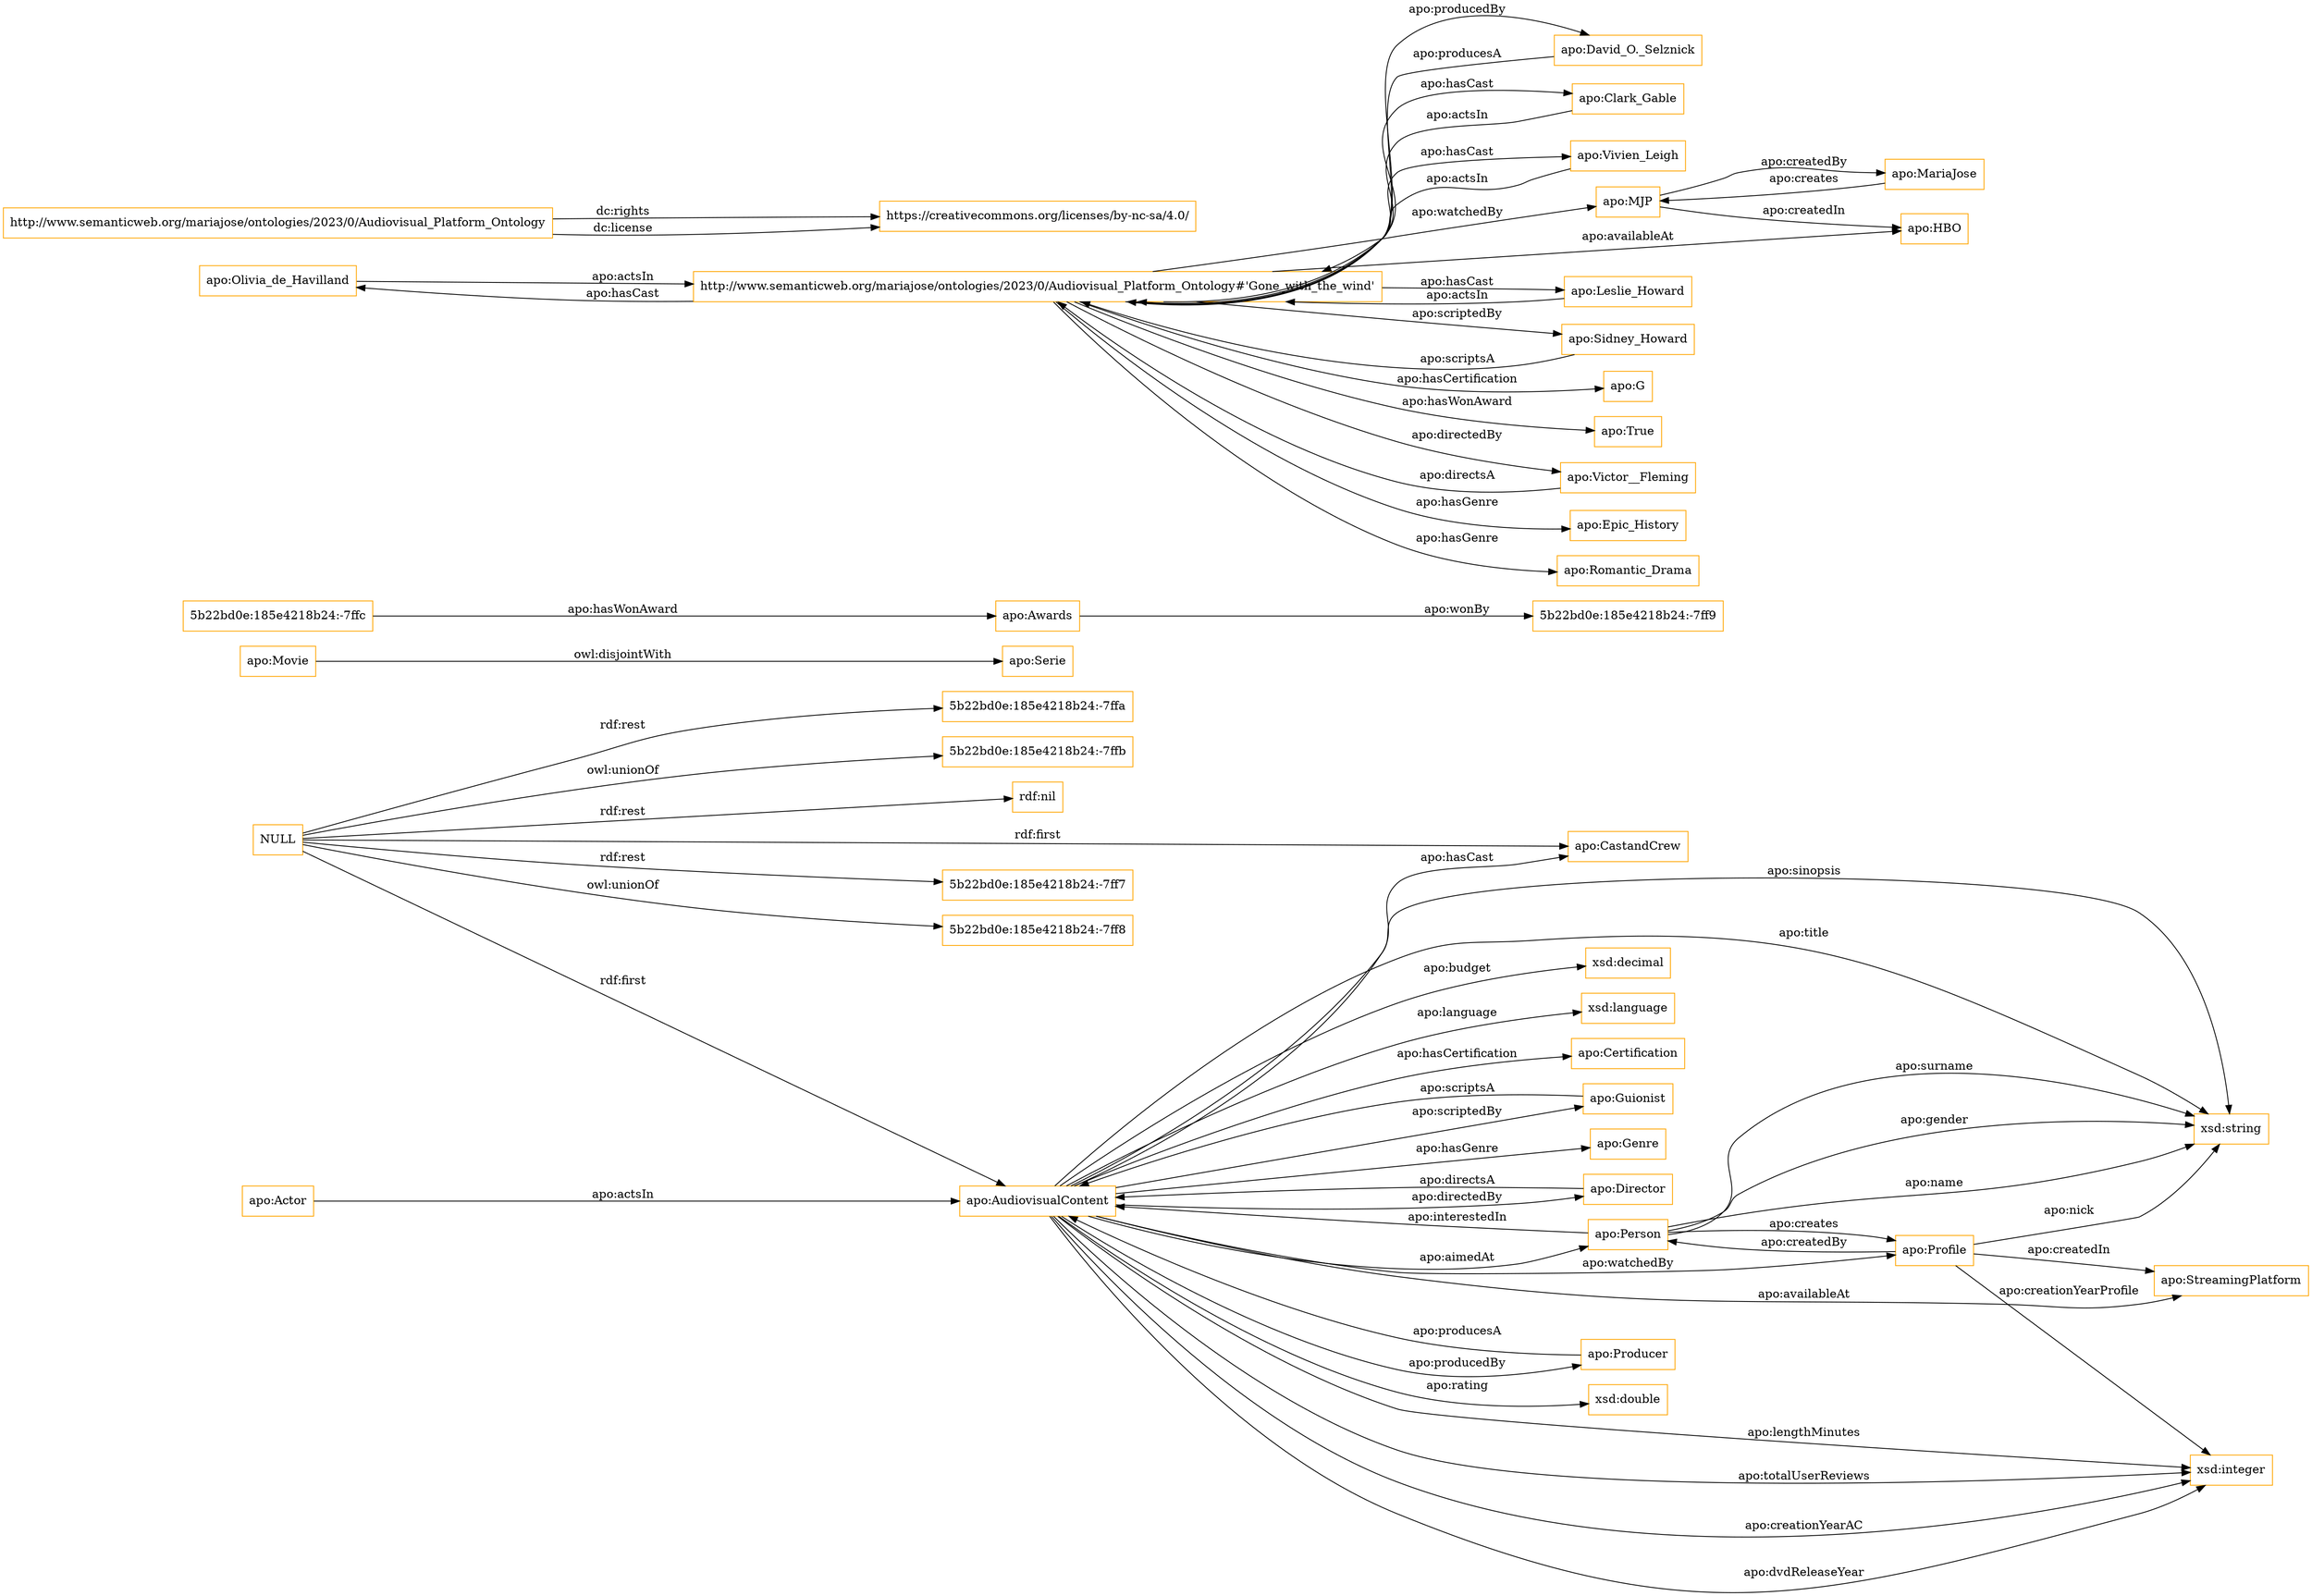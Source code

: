 digraph ar2dtool_diagram { 
rankdir=LR;
size="1501"
node [shape = rectangle, color="orange"]; "apo:AudiovisualContent" "apo:Movie" "apo:Actor" "apo:Certification" "apo:Guionist" "apo:Genre" "apo:Director" "apo:Person" "apo:Profile" "5b22bd0e:185e4218b24:-7ff9" "apo:Awards" "apo:CastandCrew" "5b22bd0e:185e4218b24:-7ffc" "apo:StreamingPlatform" "apo:Producer" "apo:Serie" ; /*classes style*/
	"apo:Movie" -> "apo:Serie" [ label = "owl:disjointWith" ];
	"apo:Olivia_de_Havilland" -> "http://www.semanticweb.org/mariajose/ontologies/2023/0/Audiovisual_Platform_Ontology#'Gone_with_the_wind'" [ label = "apo:actsIn" ];
	"apo:David_O._Selznick" -> "http://www.semanticweb.org/mariajose/ontologies/2023/0/Audiovisual_Platform_Ontology#'Gone_with_the_wind'" [ label = "apo:producesA" ];
	"apo:Clark_Gable" -> "http://www.semanticweb.org/mariajose/ontologies/2023/0/Audiovisual_Platform_Ontology#'Gone_with_the_wind'" [ label = "apo:actsIn" ];
	"apo:Vivien_Leigh" -> "http://www.semanticweb.org/mariajose/ontologies/2023/0/Audiovisual_Platform_Ontology#'Gone_with_the_wind'" [ label = "apo:actsIn" ];
	"apo:MariaJose" -> "apo:MJP" [ label = "apo:creates" ];
	"apo:MJP" -> "apo:HBO" [ label = "apo:createdIn" ];
	"apo:MJP" -> "apo:MariaJose" [ label = "apo:createdBy" ];
	"apo:Leslie_Howard" -> "http://www.semanticweb.org/mariajose/ontologies/2023/0/Audiovisual_Platform_Ontology#'Gone_with_the_wind'" [ label = "apo:actsIn" ];
	"NULL" -> "5b22bd0e:185e4218b24:-7ff7" [ label = "rdf:rest" ];
	"NULL" -> "5b22bd0e:185e4218b24:-7ff8" [ label = "owl:unionOf" ];
	"NULL" -> "5b22bd0e:185e4218b24:-7ffa" [ label = "rdf:rest" ];
	"NULL" -> "apo:AudiovisualContent" [ label = "rdf:first" ];
	"NULL" -> "5b22bd0e:185e4218b24:-7ffb" [ label = "owl:unionOf" ];
	"NULL" -> "rdf:nil" [ label = "rdf:rest" ];
	"NULL" -> "apo:CastandCrew" [ label = "rdf:first" ];
	"apo:Sidney_Howard" -> "http://www.semanticweb.org/mariajose/ontologies/2023/0/Audiovisual_Platform_Ontology#'Gone_with_the_wind'" [ label = "apo:scriptsA" ];
	"http://www.semanticweb.org/mariajose/ontologies/2023/0/Audiovisual_Platform_Ontology" -> "https://creativecommons.org/licenses/by-nc-sa/4.0/" [ label = "dc:rights" ];
	"http://www.semanticweb.org/mariajose/ontologies/2023/0/Audiovisual_Platform_Ontology" -> "https://creativecommons.org/licenses/by-nc-sa/4.0/" [ label = "dc:license" ];
	"http://www.semanticweb.org/mariajose/ontologies/2023/0/Audiovisual_Platform_Ontology#'Gone_with_the_wind'" -> "apo:G" [ label = "apo:hasCertification" ];
	"http://www.semanticweb.org/mariajose/ontologies/2023/0/Audiovisual_Platform_Ontology#'Gone_with_the_wind'" -> "apo:Clark_Gable" [ label = "apo:hasCast" ];
	"http://www.semanticweb.org/mariajose/ontologies/2023/0/Audiovisual_Platform_Ontology#'Gone_with_the_wind'" -> "apo:True" [ label = "apo:hasWonAward" ];
	"http://www.semanticweb.org/mariajose/ontologies/2023/0/Audiovisual_Platform_Ontology#'Gone_with_the_wind'" -> "apo:MJP" [ label = "apo:watchedBy" ];
	"http://www.semanticweb.org/mariajose/ontologies/2023/0/Audiovisual_Platform_Ontology#'Gone_with_the_wind'" -> "apo:Victor__Fleming" [ label = "apo:directedBy" ];
	"http://www.semanticweb.org/mariajose/ontologies/2023/0/Audiovisual_Platform_Ontology#'Gone_with_the_wind'" -> "apo:Olivia_de_Havilland" [ label = "apo:hasCast" ];
	"http://www.semanticweb.org/mariajose/ontologies/2023/0/Audiovisual_Platform_Ontology#'Gone_with_the_wind'" -> "apo:Epic_History" [ label = "apo:hasGenre" ];
	"http://www.semanticweb.org/mariajose/ontologies/2023/0/Audiovisual_Platform_Ontology#'Gone_with_the_wind'" -> "apo:David_O._Selznick" [ label = "apo:producedBy" ];
	"http://www.semanticweb.org/mariajose/ontologies/2023/0/Audiovisual_Platform_Ontology#'Gone_with_the_wind'" -> "apo:Vivien_Leigh" [ label = "apo:hasCast" ];
	"http://www.semanticweb.org/mariajose/ontologies/2023/0/Audiovisual_Platform_Ontology#'Gone_with_the_wind'" -> "apo:Romantic_Drama" [ label = "apo:hasGenre" ];
	"http://www.semanticweb.org/mariajose/ontologies/2023/0/Audiovisual_Platform_Ontology#'Gone_with_the_wind'" -> "apo:HBO" [ label = "apo:availableAt" ];
	"http://www.semanticweb.org/mariajose/ontologies/2023/0/Audiovisual_Platform_Ontology#'Gone_with_the_wind'" -> "apo:Leslie_Howard" [ label = "apo:hasCast" ];
	"http://www.semanticweb.org/mariajose/ontologies/2023/0/Audiovisual_Platform_Ontology#'Gone_with_the_wind'" -> "apo:Sidney_Howard" [ label = "apo:scriptedBy" ];
	"apo:Victor__Fleming" -> "http://www.semanticweb.org/mariajose/ontologies/2023/0/Audiovisual_Platform_Ontology#'Gone_with_the_wind'" [ label = "apo:directsA" ];
	"apo:Director" -> "apo:AudiovisualContent" [ label = "apo:directsA" ];
	"apo:AudiovisualContent" -> "xsd:double" [ label = "apo:rating" ];
	"apo:Profile" -> "apo:Person" [ label = "apo:createdBy" ];
	"apo:AudiovisualContent" -> "xsd:string" [ label = "apo:sinopsis" ];
	"apo:AudiovisualContent" -> "apo:StreamingPlatform" [ label = "apo:availableAt" ];
	"apo:AudiovisualContent" -> "apo:CastandCrew" [ label = "apo:hasCast" ];
	"apo:AudiovisualContent" -> "apo:Certification" [ label = "apo:hasCertification" ];
	"apo:Profile" -> "xsd:string" [ label = "apo:nick" ];
	"apo:AudiovisualContent" -> "xsd:string" [ label = "apo:title" ];
	"apo:Awards" -> "5b22bd0e:185e4218b24:-7ff9" [ label = "apo:wonBy" ];
	"apo:Person" -> "apo:Profile" [ label = "apo:creates" ];
	"apo:AudiovisualContent" -> "apo:Genre" [ label = "apo:hasGenre" ];
	"apo:AudiovisualContent" -> "apo:Producer" [ label = "apo:producedBy" ];
	"apo:Profile" -> "apo:StreamingPlatform" [ label = "apo:createdIn" ];
	"apo:AudiovisualContent" -> "apo:Person" [ label = "apo:aimedAt" ];
	"apo:AudiovisualContent" -> "xsd:integer" [ label = "apo:dvdReleaseYear" ];
	"apo:Producer" -> "apo:AudiovisualContent" [ label = "apo:producesA" ];
	"apo:AudiovisualContent" -> "xsd:integer" [ label = "apo:creationYearAC" ];
	"5b22bd0e:185e4218b24:-7ffc" -> "apo:Awards" [ label = "apo:hasWonAward" ];
	"apo:AudiovisualContent" -> "apo:Director" [ label = "apo:directedBy" ];
	"apo:Profile" -> "xsd:integer" [ label = "apo:creationYearProfile" ];
	"apo:Person" -> "xsd:string" [ label = "apo:name" ];
	"apo:AudiovisualContent" -> "xsd:integer" [ label = "apo:totalUserReviews" ];
	"apo:Person" -> "xsd:string" [ label = "apo:surname" ];
	"apo:AudiovisualContent" -> "xsd:decimal" [ label = "apo:budget" ];
	"apo:Actor" -> "apo:AudiovisualContent" [ label = "apo:actsIn" ];
	"apo:AudiovisualContent" -> "xsd:integer" [ label = "apo:lengthMinutes" ];
	"apo:Person" -> "xsd:string" [ label = "apo:gender" ];
	"apo:AudiovisualContent" -> "apo:Guionist" [ label = "apo:scriptedBy" ];
	"apo:Guionist" -> "apo:AudiovisualContent" [ label = "apo:scriptsA" ];
	"apo:Person" -> "apo:AudiovisualContent" [ label = "apo:interestedIn" ];
	"apo:AudiovisualContent" -> "apo:Profile" [ label = "apo:watchedBy" ];
	"apo:AudiovisualContent" -> "xsd:language" [ label = "apo:language" ];

}
